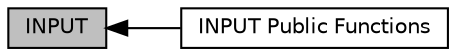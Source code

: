 digraph "INPUT"
{
  edge [fontname="Helvetica",fontsize="10",labelfontname="Helvetica",labelfontsize="10"];
  node [fontname="Helvetica",fontsize="10",shape=box];
  rankdir=LR;
  Node2 [label="INPUT Public Functions",height=0.2,width=0.4,color="black", fillcolor="white", style="filled",URL="$d0/da9/group__INPUT__Public__Functions.html",tooltip=" "];
  Node1 [label="INPUT",height=0.2,width=0.4,color="black", fillcolor="grey75", style="filled", fontcolor="black",tooltip="This package provides the core capabilities for input."];
  Node1->Node2 [shape=plaintext, dir="back", style="solid"];
}
